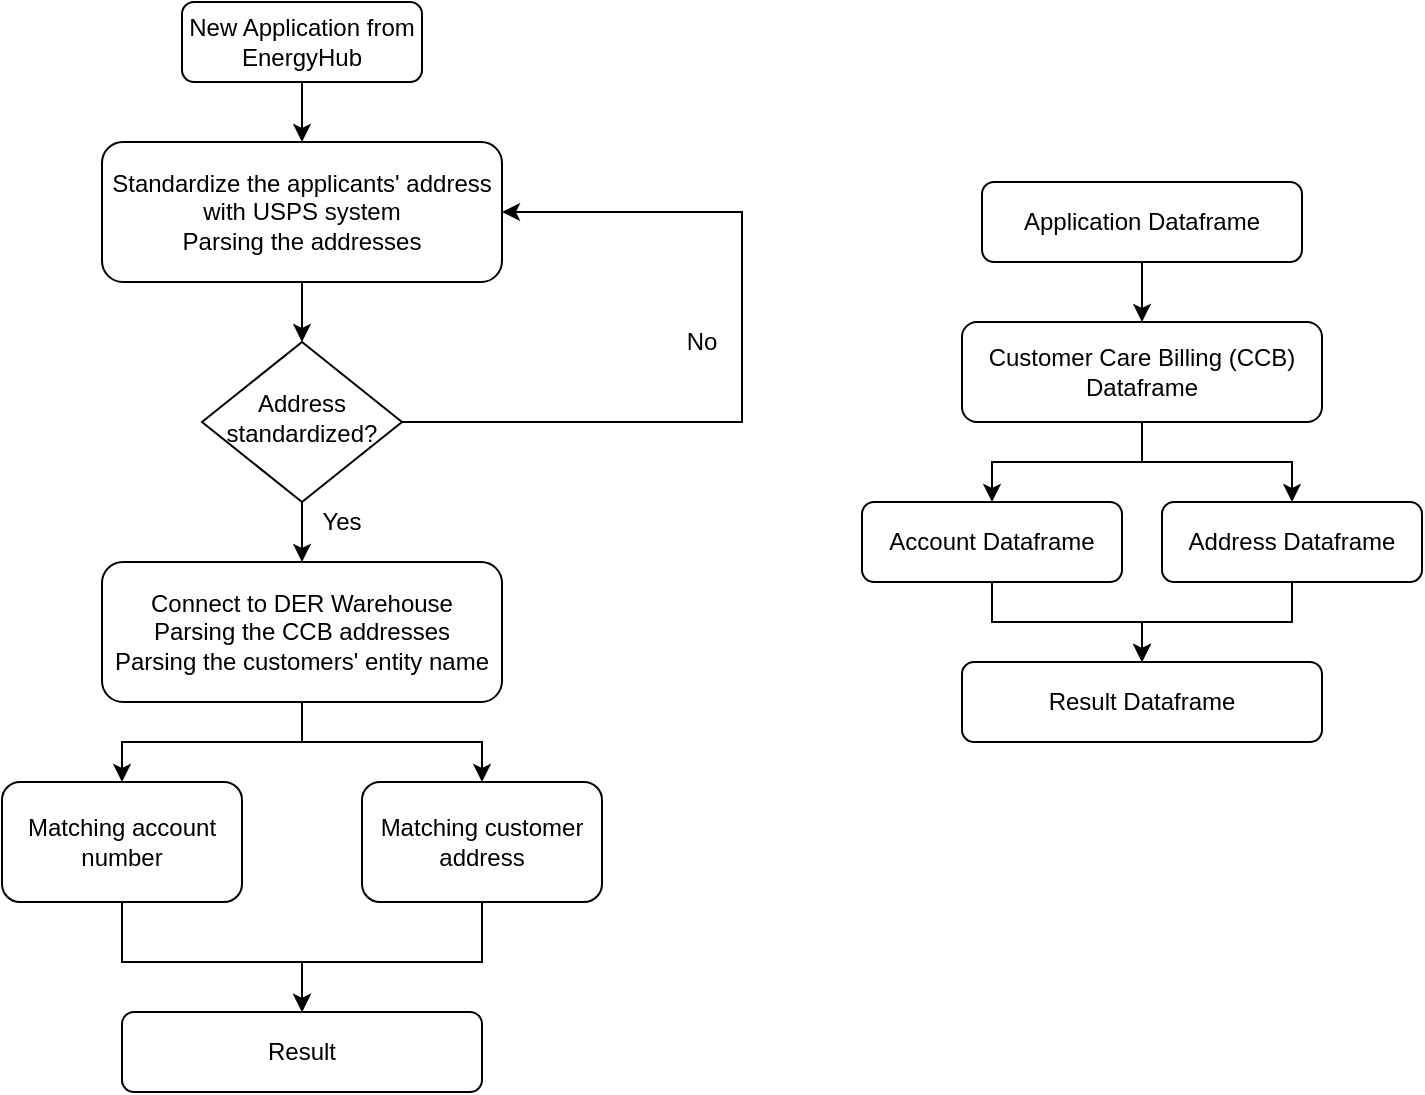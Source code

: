 <mxfile version="13.4.9" type="github">
  <diagram id="C5RBs43oDa-KdzZeNtuy" name="Page-1">
    <mxGraphModel dx="1101" dy="586" grid="1" gridSize="10" guides="1" tooltips="1" connect="1" arrows="1" fold="1" page="1" pageScale="1" pageWidth="827" pageHeight="1169" math="0" shadow="0">
      <root>
        <mxCell id="WIyWlLk6GJQsqaUBKTNV-0" />
        <mxCell id="WIyWlLk6GJQsqaUBKTNV-1" parent="WIyWlLk6GJQsqaUBKTNV-0" />
        <mxCell id="HHsFAeuTzGe_5ZLNcvfG-2" value="" style="edgeStyle=orthogonalEdgeStyle;rounded=0;orthogonalLoop=1;jettySize=auto;html=1;" edge="1" parent="WIyWlLk6GJQsqaUBKTNV-1" source="WIyWlLk6GJQsqaUBKTNV-3" target="HHsFAeuTzGe_5ZLNcvfG-0">
          <mxGeometry relative="1" as="geometry" />
        </mxCell>
        <mxCell id="WIyWlLk6GJQsqaUBKTNV-3" value="New Application from EnergyHub" style="rounded=1;whiteSpace=wrap;html=1;fontSize=12;glass=0;strokeWidth=1;shadow=0;" parent="WIyWlLk6GJQsqaUBKTNV-1" vertex="1">
          <mxGeometry x="160" y="80" width="120" height="40" as="geometry" />
        </mxCell>
        <mxCell id="HHsFAeuTzGe_5ZLNcvfG-4" style="edgeStyle=orthogonalEdgeStyle;rounded=0;orthogonalLoop=1;jettySize=auto;html=1;entryX=1;entryY=0.5;entryDx=0;entryDy=0;" edge="1" parent="WIyWlLk6GJQsqaUBKTNV-1" source="WIyWlLk6GJQsqaUBKTNV-10" target="HHsFAeuTzGe_5ZLNcvfG-0">
          <mxGeometry relative="1" as="geometry">
            <mxPoint x="360" y="210" as="targetPoint" />
            <Array as="points">
              <mxPoint x="440" y="290" />
              <mxPoint x="440" y="185" />
            </Array>
          </mxGeometry>
        </mxCell>
        <mxCell id="HHsFAeuTzGe_5ZLNcvfG-7" value="" style="edgeStyle=orthogonalEdgeStyle;rounded=0;orthogonalLoop=1;jettySize=auto;html=1;" edge="1" parent="WIyWlLk6GJQsqaUBKTNV-1" source="WIyWlLk6GJQsqaUBKTNV-10" target="HHsFAeuTzGe_5ZLNcvfG-6">
          <mxGeometry relative="1" as="geometry" />
        </mxCell>
        <mxCell id="WIyWlLk6GJQsqaUBKTNV-10" value="Address standardized?" style="rhombus;whiteSpace=wrap;html=1;shadow=0;fontFamily=Helvetica;fontSize=12;align=center;strokeWidth=1;spacing=6;spacingTop=-4;" parent="WIyWlLk6GJQsqaUBKTNV-1" vertex="1">
          <mxGeometry x="170" y="250" width="100" height="80" as="geometry" />
        </mxCell>
        <mxCell id="HHsFAeuTzGe_5ZLNcvfG-3" value="" style="edgeStyle=orthogonalEdgeStyle;rounded=0;orthogonalLoop=1;jettySize=auto;html=1;" edge="1" parent="WIyWlLk6GJQsqaUBKTNV-1" source="HHsFAeuTzGe_5ZLNcvfG-0" target="WIyWlLk6GJQsqaUBKTNV-10">
          <mxGeometry relative="1" as="geometry" />
        </mxCell>
        <mxCell id="HHsFAeuTzGe_5ZLNcvfG-0" value="&lt;div&gt;Standardize the applicants&#39; address with USPS system&lt;/div&gt;&lt;div&gt;Parsing the addresses&lt;br&gt;&lt;/div&gt;" style="rounded=1;whiteSpace=wrap;html=1;" vertex="1" parent="WIyWlLk6GJQsqaUBKTNV-1">
          <mxGeometry x="120" y="150" width="200" height="70" as="geometry" />
        </mxCell>
        <mxCell id="HHsFAeuTzGe_5ZLNcvfG-5" value="No" style="text;html=1;strokeColor=none;fillColor=none;align=center;verticalAlign=middle;whiteSpace=wrap;rounded=0;" vertex="1" parent="WIyWlLk6GJQsqaUBKTNV-1">
          <mxGeometry x="400" y="240" width="40" height="20" as="geometry" />
        </mxCell>
        <mxCell id="HHsFAeuTzGe_5ZLNcvfG-20" style="edgeStyle=orthogonalEdgeStyle;rounded=0;orthogonalLoop=1;jettySize=auto;html=1;" edge="1" parent="WIyWlLk6GJQsqaUBKTNV-1" source="HHsFAeuTzGe_5ZLNcvfG-6" target="HHsFAeuTzGe_5ZLNcvfG-9">
          <mxGeometry relative="1" as="geometry" />
        </mxCell>
        <mxCell id="HHsFAeuTzGe_5ZLNcvfG-21" style="edgeStyle=orthogonalEdgeStyle;rounded=0;orthogonalLoop=1;jettySize=auto;html=1;" edge="1" parent="WIyWlLk6GJQsqaUBKTNV-1" source="HHsFAeuTzGe_5ZLNcvfG-6" target="HHsFAeuTzGe_5ZLNcvfG-10">
          <mxGeometry relative="1" as="geometry" />
        </mxCell>
        <mxCell id="HHsFAeuTzGe_5ZLNcvfG-6" value="&lt;div align=&quot;center&quot;&gt;Connect to DER Warehouse&lt;br&gt;Parsing the CCB addresses&lt;br&gt;Parsing the customers&#39; entity name&lt;/div&gt;" style="rounded=1;whiteSpace=wrap;html=1;align=center;" vertex="1" parent="WIyWlLk6GJQsqaUBKTNV-1">
          <mxGeometry x="120" y="360" width="200" height="70" as="geometry" />
        </mxCell>
        <mxCell id="HHsFAeuTzGe_5ZLNcvfG-8" value="Yes" style="text;html=1;strokeColor=none;fillColor=none;align=center;verticalAlign=middle;whiteSpace=wrap;rounded=0;" vertex="1" parent="WIyWlLk6GJQsqaUBKTNV-1">
          <mxGeometry x="220" y="330" width="40" height="20" as="geometry" />
        </mxCell>
        <mxCell id="HHsFAeuTzGe_5ZLNcvfG-23" style="edgeStyle=orthogonalEdgeStyle;rounded=0;orthogonalLoop=1;jettySize=auto;html=1;entryX=0.5;entryY=0;entryDx=0;entryDy=0;" edge="1" parent="WIyWlLk6GJQsqaUBKTNV-1" source="HHsFAeuTzGe_5ZLNcvfG-9" target="HHsFAeuTzGe_5ZLNcvfG-22">
          <mxGeometry relative="1" as="geometry">
            <Array as="points">
              <mxPoint x="130" y="560" />
              <mxPoint x="220" y="560" />
            </Array>
          </mxGeometry>
        </mxCell>
        <mxCell id="HHsFAeuTzGe_5ZLNcvfG-9" value="Matching account number" style="rounded=1;whiteSpace=wrap;html=1;" vertex="1" parent="WIyWlLk6GJQsqaUBKTNV-1">
          <mxGeometry x="70" y="470" width="120" height="60" as="geometry" />
        </mxCell>
        <mxCell id="HHsFAeuTzGe_5ZLNcvfG-25" value="" style="edgeStyle=orthogonalEdgeStyle;rounded=0;orthogonalLoop=1;jettySize=auto;html=1;" edge="1" parent="WIyWlLk6GJQsqaUBKTNV-1" source="HHsFAeuTzGe_5ZLNcvfG-10" target="HHsFAeuTzGe_5ZLNcvfG-22">
          <mxGeometry relative="1" as="geometry">
            <Array as="points">
              <mxPoint x="310" y="560" />
              <mxPoint x="220" y="560" />
            </Array>
          </mxGeometry>
        </mxCell>
        <mxCell id="HHsFAeuTzGe_5ZLNcvfG-10" value="Matching customer address" style="rounded=1;whiteSpace=wrap;html=1;" vertex="1" parent="WIyWlLk6GJQsqaUBKTNV-1">
          <mxGeometry x="250" y="470" width="120" height="60" as="geometry" />
        </mxCell>
        <mxCell id="HHsFAeuTzGe_5ZLNcvfG-15" value="" style="edgeStyle=orthogonalEdgeStyle;rounded=0;orthogonalLoop=1;jettySize=auto;html=1;" edge="1" parent="WIyWlLk6GJQsqaUBKTNV-1" source="HHsFAeuTzGe_5ZLNcvfG-11" target="HHsFAeuTzGe_5ZLNcvfG-13">
          <mxGeometry relative="1" as="geometry" />
        </mxCell>
        <mxCell id="HHsFAeuTzGe_5ZLNcvfG-16" style="edgeStyle=orthogonalEdgeStyle;rounded=0;orthogonalLoop=1;jettySize=auto;html=1;exitX=0.5;exitY=1;exitDx=0;exitDy=0;" edge="1" parent="WIyWlLk6GJQsqaUBKTNV-1" source="HHsFAeuTzGe_5ZLNcvfG-11" target="HHsFAeuTzGe_5ZLNcvfG-12">
          <mxGeometry relative="1" as="geometry" />
        </mxCell>
        <mxCell id="HHsFAeuTzGe_5ZLNcvfG-11" value="Customer Care Billing (CCB) Dataframe" style="rounded=1;whiteSpace=wrap;html=1;" vertex="1" parent="WIyWlLk6GJQsqaUBKTNV-1">
          <mxGeometry x="550" y="240" width="180" height="50" as="geometry" />
        </mxCell>
        <mxCell id="HHsFAeuTzGe_5ZLNcvfG-26" value="" style="edgeStyle=orthogonalEdgeStyle;rounded=0;orthogonalLoop=1;jettySize=auto;html=1;" edge="1" parent="WIyWlLk6GJQsqaUBKTNV-1" source="HHsFAeuTzGe_5ZLNcvfG-12" target="HHsFAeuTzGe_5ZLNcvfG-19">
          <mxGeometry relative="1" as="geometry" />
        </mxCell>
        <mxCell id="HHsFAeuTzGe_5ZLNcvfG-12" value="Account Dataframe" style="rounded=1;whiteSpace=wrap;html=1;" vertex="1" parent="WIyWlLk6GJQsqaUBKTNV-1">
          <mxGeometry x="500" y="330" width="130" height="40" as="geometry" />
        </mxCell>
        <mxCell id="HHsFAeuTzGe_5ZLNcvfG-27" value="" style="edgeStyle=orthogonalEdgeStyle;rounded=0;orthogonalLoop=1;jettySize=auto;html=1;" edge="1" parent="WIyWlLk6GJQsqaUBKTNV-1" source="HHsFAeuTzGe_5ZLNcvfG-13" target="HHsFAeuTzGe_5ZLNcvfG-19">
          <mxGeometry relative="1" as="geometry" />
        </mxCell>
        <mxCell id="HHsFAeuTzGe_5ZLNcvfG-13" value="Address Dataframe" style="rounded=1;whiteSpace=wrap;html=1;" vertex="1" parent="WIyWlLk6GJQsqaUBKTNV-1">
          <mxGeometry x="650" y="330" width="130" height="40" as="geometry" />
        </mxCell>
        <mxCell id="HHsFAeuTzGe_5ZLNcvfG-18" style="edgeStyle=orthogonalEdgeStyle;rounded=0;orthogonalLoop=1;jettySize=auto;html=1;exitX=0.5;exitY=1;exitDx=0;exitDy=0;entryX=0.5;entryY=0;entryDx=0;entryDy=0;" edge="1" parent="WIyWlLk6GJQsqaUBKTNV-1" source="HHsFAeuTzGe_5ZLNcvfG-14" target="HHsFAeuTzGe_5ZLNcvfG-11">
          <mxGeometry relative="1" as="geometry" />
        </mxCell>
        <mxCell id="HHsFAeuTzGe_5ZLNcvfG-14" value="Application Dataframe" style="rounded=1;whiteSpace=wrap;html=1;" vertex="1" parent="WIyWlLk6GJQsqaUBKTNV-1">
          <mxGeometry x="560" y="170" width="160" height="40" as="geometry" />
        </mxCell>
        <mxCell id="HHsFAeuTzGe_5ZLNcvfG-19" value="Result Dataframe" style="rounded=1;whiteSpace=wrap;html=1;" vertex="1" parent="WIyWlLk6GJQsqaUBKTNV-1">
          <mxGeometry x="550" y="410" width="180" height="40" as="geometry" />
        </mxCell>
        <mxCell id="HHsFAeuTzGe_5ZLNcvfG-22" value="Result " style="rounded=1;whiteSpace=wrap;html=1;" vertex="1" parent="WIyWlLk6GJQsqaUBKTNV-1">
          <mxGeometry x="130" y="585" width="180" height="40" as="geometry" />
        </mxCell>
      </root>
    </mxGraphModel>
  </diagram>
</mxfile>
